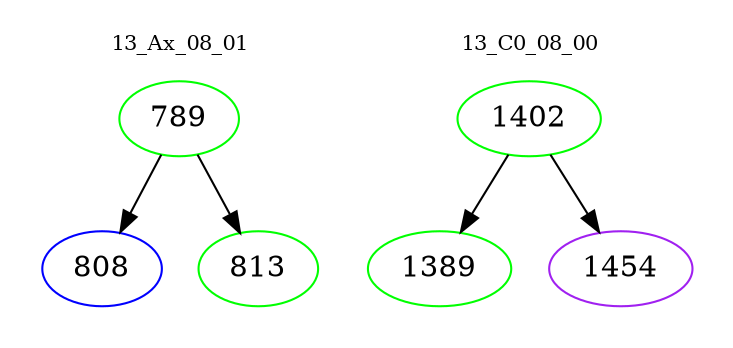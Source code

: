 digraph{
subgraph cluster_0 {
color = white
label = "13_Ax_08_01";
fontsize=10;
T0_789 [label="789", color="green"]
T0_789 -> T0_808 [color="black"]
T0_808 [label="808", color="blue"]
T0_789 -> T0_813 [color="black"]
T0_813 [label="813", color="green"]
}
subgraph cluster_1 {
color = white
label = "13_C0_08_00";
fontsize=10;
T1_1402 [label="1402", color="green"]
T1_1402 -> T1_1389 [color="black"]
T1_1389 [label="1389", color="green"]
T1_1402 -> T1_1454 [color="black"]
T1_1454 [label="1454", color="purple"]
}
}
